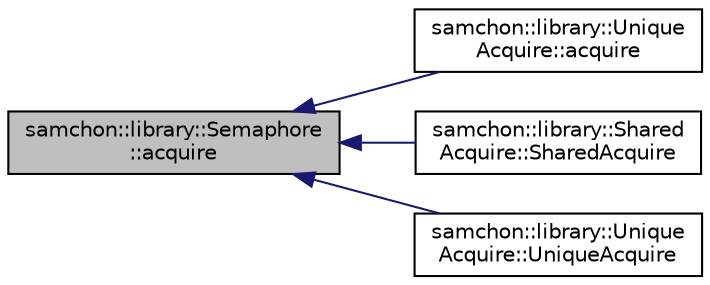 digraph "samchon::library::Semaphore::acquire"
{
  edge [fontname="Helvetica",fontsize="10",labelfontname="Helvetica",labelfontsize="10"];
  node [fontname="Helvetica",fontsize="10",shape=record];
  rankdir="LR";
  Node1 [label="samchon::library::Semaphore\l::acquire",height=0.2,width=0.4,color="black", fillcolor="grey75", style="filled", fontcolor="black"];
  Node1 -> Node2 [dir="back",color="midnightblue",fontsize="10",style="solid",fontname="Helvetica"];
  Node2 [label="samchon::library::Unique\lAcquire::acquire",height=0.2,width=0.4,color="black", fillcolor="white", style="filled",URL="$d1/df7/classsamchon_1_1library_1_1UniqueAcquire.html#a2c4e2c23b7373d7b738a76017a46d4b9",tooltip="Acquire admission. "];
  Node1 -> Node3 [dir="back",color="midnightblue",fontsize="10",style="solid",fontname="Helvetica"];
  Node3 [label="samchon::library::Shared\lAcquire::SharedAcquire",height=0.2,width=0.4,color="black", fillcolor="white", style="filled",URL="$d7/d8e/classsamchon_1_1library_1_1SharedAcquire.html#a8f52b69d63859cbdc46e582ff38e304d",tooltip="Construct from Semaphore. "];
  Node1 -> Node4 [dir="back",color="midnightblue",fontsize="10",style="solid",fontname="Helvetica"];
  Node4 [label="samchon::library::Unique\lAcquire::UniqueAcquire",height=0.2,width=0.4,color="black", fillcolor="white", style="filled",URL="$d1/df7/classsamchon_1_1library_1_1UniqueAcquire.html#a099a7c3b67d9d8083b38ef3acbe4b6da",tooltip="Construct from semaphore. "];
}
